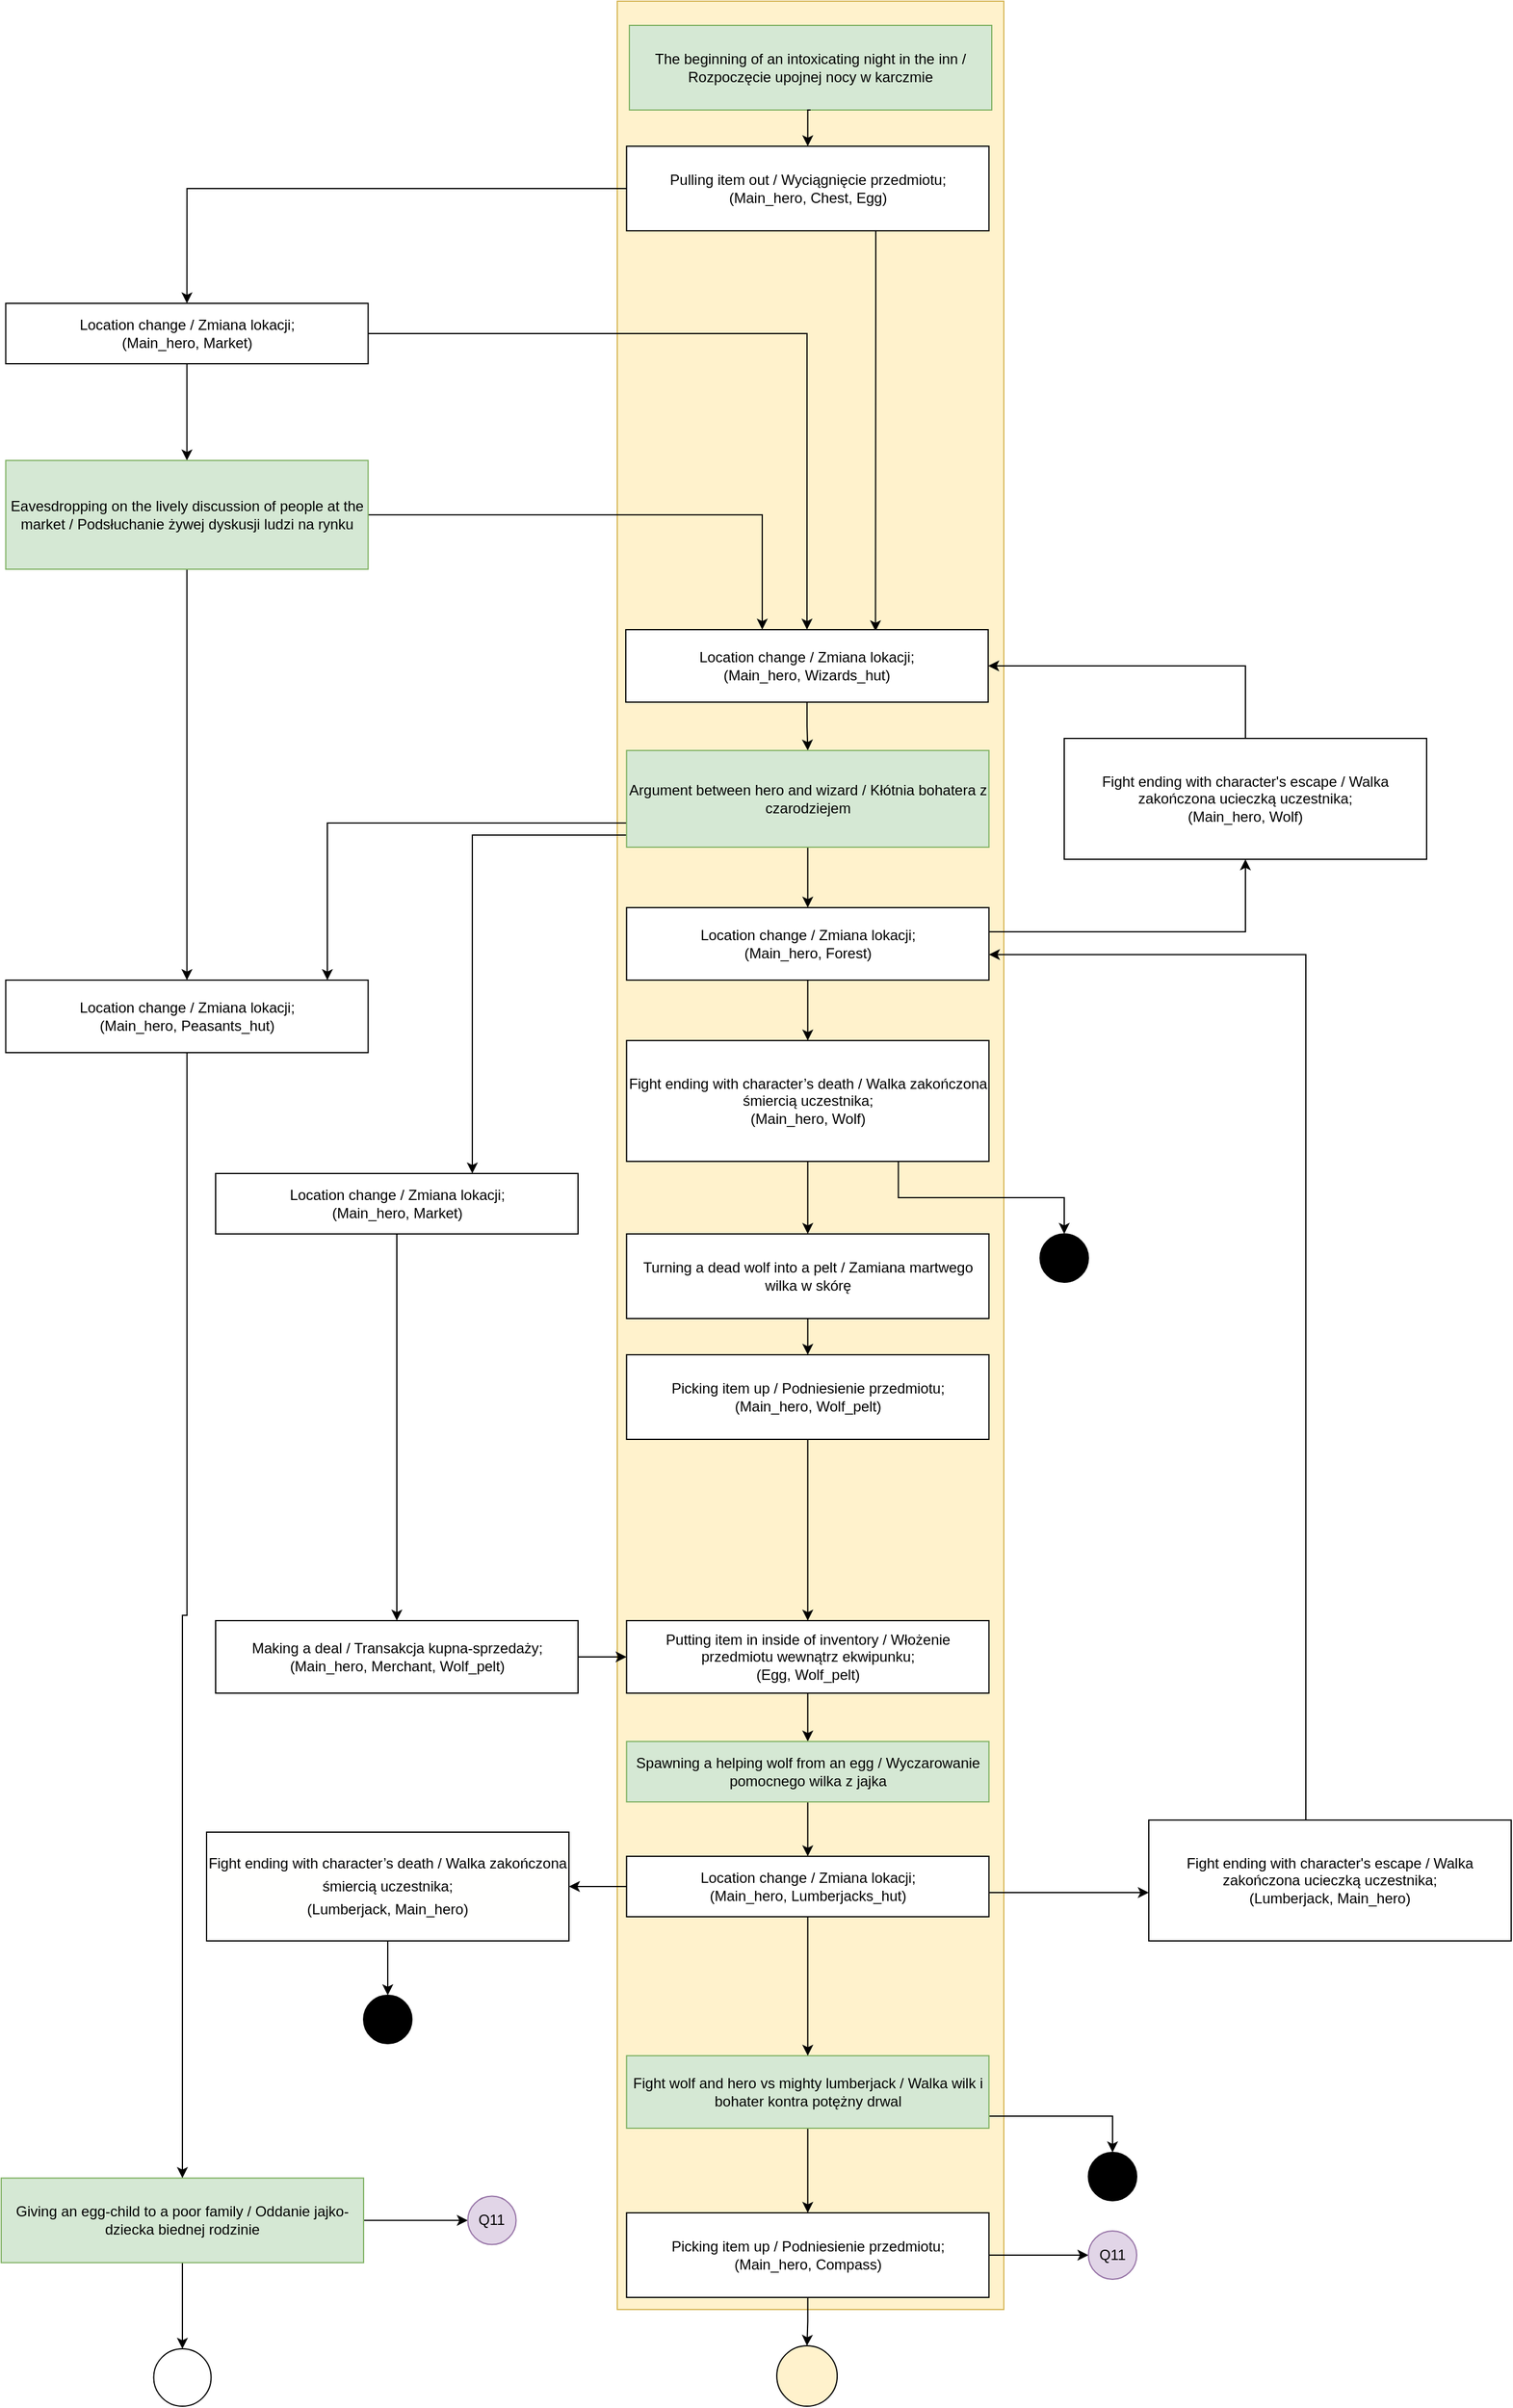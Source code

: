 <mxfile version="14.5.1" type="device"><diagram id="sCXUNewmYJT6j3QdDRjO" name="Strona-1"><mxGraphModel dx="3620" dy="3087" grid="1" gridSize="10" guides="1" tooltips="1" connect="1" arrows="1" fold="1" page="1" pageScale="1" pageWidth="3300" pageHeight="4681" math="0" shadow="0"><root><mxCell id="0"/><mxCell id="1" parent="0"/><mxCell id="I20IZk1b_oVyQ-gyRQ1O-70" value="" style="rounded=0;whiteSpace=wrap;html=1;strokeColor=#d6b656;fillColor=#fff2cc;" parent="1" vertex="1"><mxGeometry x="510" y="220" width="320" height="1910" as="geometry"/></mxCell><mxCell id="PScil6bDR08YBOtNOC46-1" value="The beginning of an intoxicating night in the inn / Rozpoczęcie upojnej nocy w karczmie" style="rounded=0;whiteSpace=wrap;html=1;fillColor=#d5e8d4;strokeColor=#82b366;" parent="1" vertex="1"><mxGeometry x="520" y="240" width="300" height="70" as="geometry"/></mxCell><mxCell id="I20IZk1b_oVyQ-gyRQ1O-64" style="edgeStyle=orthogonalEdgeStyle;rounded=0;orthogonalLoop=1;jettySize=auto;html=1;entryX=0.5;entryY=0;entryDx=0;entryDy=0;exitX=0.5;exitY=1;exitDx=0;exitDy=0;" parent="1" source="PScil6bDR08YBOtNOC46-1" target="PScil6bDR08YBOtNOC46-4" edge="1"><mxGeometry relative="1" as="geometry"><mxPoint x="673" y="320" as="sourcePoint"/></mxGeometry></mxCell><mxCell id="I20IZk1b_oVyQ-gyRQ1O-24" style="edgeStyle=orthogonalEdgeStyle;rounded=0;orthogonalLoop=1;jettySize=auto;html=1;entryX=0.5;entryY=0;entryDx=0;entryDy=0;" parent="1" source="PScil6bDR08YBOtNOC46-4" target="PScil6bDR08YBOtNOC46-5" edge="1"><mxGeometry relative="1" as="geometry"/></mxCell><mxCell id="Mo4uUBCzUZc1hWUlpZku-2" style="edgeStyle=orthogonalEdgeStyle;rounded=0;orthogonalLoop=1;jettySize=auto;html=1;entryX=0.689;entryY=0.022;entryDx=0;entryDy=0;entryPerimeter=0;" parent="1" source="PScil6bDR08YBOtNOC46-4" target="PScil6bDR08YBOtNOC46-7" edge="1"><mxGeometry relative="1" as="geometry"><Array as="points"><mxPoint x="724" y="470"/><mxPoint x="724" y="470"/></Array></mxGeometry></mxCell><mxCell id="PScil6bDR08YBOtNOC46-4" value="Pulling item out / Wyciągnięcie przedmiotu;&lt;br&gt;(Main_hero, Chest, Egg)" style="rounded=0;whiteSpace=wrap;html=1;" parent="1" vertex="1"><mxGeometry x="517.69" y="340" width="300" height="70" as="geometry"/></mxCell><mxCell id="I20IZk1b_oVyQ-gyRQ1O-25" style="edgeStyle=orthogonalEdgeStyle;rounded=0;orthogonalLoop=1;jettySize=auto;html=1;entryX=0.5;entryY=0;entryDx=0;entryDy=0;" parent="1" source="PScil6bDR08YBOtNOC46-5" target="PScil6bDR08YBOtNOC46-6" edge="1"><mxGeometry relative="1" as="geometry"/></mxCell><mxCell id="Mo4uUBCzUZc1hWUlpZku-1" style="edgeStyle=orthogonalEdgeStyle;rounded=0;orthogonalLoop=1;jettySize=auto;html=1;entryX=0.5;entryY=0;entryDx=0;entryDy=0;" parent="1" source="PScil6bDR08YBOtNOC46-5" target="PScil6bDR08YBOtNOC46-7" edge="1"><mxGeometry relative="1" as="geometry"/></mxCell><mxCell id="PScil6bDR08YBOtNOC46-5" value="Location change / Zmiana lokacji;&lt;br&gt;(Main_hero, Market)" style="rounded=0;whiteSpace=wrap;html=1;" parent="1" vertex="1"><mxGeometry x="3.75" y="470" width="300" height="50" as="geometry"/></mxCell><mxCell id="I20IZk1b_oVyQ-gyRQ1O-26" style="edgeStyle=orthogonalEdgeStyle;rounded=0;orthogonalLoop=1;jettySize=auto;html=1;" parent="1" source="PScil6bDR08YBOtNOC46-6" target="PScil6bDR08YBOtNOC46-7" edge="1"><mxGeometry relative="1" as="geometry"><Array as="points"><mxPoint x="630" y="645"/></Array></mxGeometry></mxCell><mxCell id="I20IZk1b_oVyQ-gyRQ1O-42" style="edgeStyle=orthogonalEdgeStyle;rounded=0;orthogonalLoop=1;jettySize=auto;html=1;" parent="1" source="PScil6bDR08YBOtNOC46-6" target="I20IZk1b_oVyQ-gyRQ1O-4" edge="1"><mxGeometry relative="1" as="geometry"/></mxCell><mxCell id="PScil6bDR08YBOtNOC46-6" value="Eavesdropping on the lively discussion of people at the market / Podsłuchanie żywej dyskusji ludzi na rynku" style="rounded=0;whiteSpace=wrap;html=1;fillColor=#d5e8d4;strokeColor=#82b366;" parent="1" vertex="1"><mxGeometry x="3.75" y="600" width="300" height="90" as="geometry"/></mxCell><mxCell id="P32bxCV0CZjJGW05coNk-10" style="edgeStyle=orthogonalEdgeStyle;rounded=0;orthogonalLoop=1;jettySize=auto;html=1;entryX=0.5;entryY=0;entryDx=0;entryDy=0;" parent="1" source="PScil6bDR08YBOtNOC46-7" target="PScil6bDR08YBOtNOC46-8" edge="1"><mxGeometry relative="1" as="geometry"/></mxCell><mxCell id="PScil6bDR08YBOtNOC46-7" value="Location change / Zmiana lokacji;&lt;br&gt;(Main_hero, Wizards_hut)" style="rounded=0;whiteSpace=wrap;html=1;" parent="1" vertex="1"><mxGeometry x="517.06" y="740" width="300" height="60" as="geometry"/></mxCell><mxCell id="I20IZk1b_oVyQ-gyRQ1O-43" style="edgeStyle=orthogonalEdgeStyle;rounded=0;orthogonalLoop=1;jettySize=auto;html=1;" parent="1" source="PScil6bDR08YBOtNOC46-8" target="I20IZk1b_oVyQ-gyRQ1O-4" edge="1"><mxGeometry relative="1" as="geometry"><Array as="points"><mxPoint x="270" y="900"/></Array></mxGeometry></mxCell><mxCell id="I20IZk1b_oVyQ-gyRQ1O-47" style="edgeStyle=orthogonalEdgeStyle;rounded=0;orthogonalLoop=1;jettySize=auto;html=1;" parent="1" source="PScil6bDR08YBOtNOC46-8" target="PScil6bDR08YBOtNOC46-13" edge="1"><mxGeometry relative="1" as="geometry"><Array as="points"><mxPoint x="390" y="910"/></Array></mxGeometry></mxCell><mxCell id="P32bxCV0CZjJGW05coNk-12" style="edgeStyle=orthogonalEdgeStyle;rounded=0;orthogonalLoop=1;jettySize=auto;html=1;" parent="1" source="PScil6bDR08YBOtNOC46-8" target="PScil6bDR08YBOtNOC46-11" edge="1"><mxGeometry relative="1" as="geometry"/></mxCell><mxCell id="PScil6bDR08YBOtNOC46-8" value="Argument between hero and wizard / Kłótnia bohatera z czarodziejem" style="rounded=0;whiteSpace=wrap;html=1;fillColor=#d5e8d4;strokeColor=#82b366;" parent="1" vertex="1"><mxGeometry x="517.69" y="840" width="300" height="80" as="geometry"/></mxCell><mxCell id="I20IZk1b_oVyQ-gyRQ1O-73" style="edgeStyle=orthogonalEdgeStyle;rounded=0;orthogonalLoop=1;jettySize=auto;html=1;" parent="1" source="PScil6bDR08YBOtNOC46-9" target="I20IZk1b_oVyQ-gyRQ1O-72" edge="1"><mxGeometry relative="1" as="geometry"/></mxCell><mxCell id="P32bxCV0CZjJGW05coNk-8" style="edgeStyle=orthogonalEdgeStyle;rounded=0;orthogonalLoop=1;jettySize=auto;html=1;" parent="1" source="PScil6bDR08YBOtNOC46-9" target="P32bxCV0CZjJGW05coNk-7" edge="1"><mxGeometry relative="1" as="geometry"/></mxCell><mxCell id="PScil6bDR08YBOtNOC46-9" value="Giving an egg-child to a poor family / Oddanie jajko-dziecka biednej rodzinie" style="rounded=0;whiteSpace=wrap;html=1;fillColor=#d5e8d4;strokeColor=#82b366;" parent="1" vertex="1"><mxGeometry y="2021.25" width="300" height="70" as="geometry"/></mxCell><mxCell id="I20IZk1b_oVyQ-gyRQ1O-49" style="edgeStyle=orthogonalEdgeStyle;rounded=0;orthogonalLoop=1;jettySize=auto;html=1;entryX=0;entryY=0.5;entryDx=0;entryDy=0;" parent="1" source="PScil6bDR08YBOtNOC46-10" target="PScil6bDR08YBOtNOC46-19" edge="1"><mxGeometry relative="1" as="geometry"><mxPoint x="517.69" y="1495" as="targetPoint"/></mxGeometry></mxCell><mxCell id="PScil6bDR08YBOtNOC46-10" value="Making a deal / Transakcja kupna-sprzedaży;&lt;br&gt;(Main_hero, Merchant, Wolf_pelt)" style="rounded=0;whiteSpace=wrap;html=1;" parent="1" vertex="1"><mxGeometry x="177.5" y="1560" width="300" height="60" as="geometry"/></mxCell><mxCell id="I20IZk1b_oVyQ-gyRQ1O-29" style="edgeStyle=orthogonalEdgeStyle;rounded=0;orthogonalLoop=1;jettySize=auto;html=1;entryX=0.5;entryY=0;entryDx=0;entryDy=0;" parent="1" source="PScil6bDR08YBOtNOC46-11" target="PScil6bDR08YBOtNOC46-12" edge="1"><mxGeometry relative="1" as="geometry"/></mxCell><mxCell id="I20IZk1b_oVyQ-gyRQ1O-56" style="edgeStyle=orthogonalEdgeStyle;rounded=0;orthogonalLoop=1;jettySize=auto;html=1;" parent="1" source="PScil6bDR08YBOtNOC46-11" target="I20IZk1b_oVyQ-gyRQ1O-52" edge="1"><mxGeometry relative="1" as="geometry"><Array as="points"><mxPoint x="1030" y="990"/></Array></mxGeometry></mxCell><mxCell id="PScil6bDR08YBOtNOC46-11" value="Location change / Zmiana lokacji;&lt;br&gt;(Main_hero, Forest)" style="rounded=0;whiteSpace=wrap;html=1;" parent="1" vertex="1"><mxGeometry x="517.69" y="970" width="300" height="60" as="geometry"/></mxCell><mxCell id="I20IZk1b_oVyQ-gyRQ1O-30" style="edgeStyle=orthogonalEdgeStyle;rounded=0;orthogonalLoop=1;jettySize=auto;html=1;entryX=0.5;entryY=0;entryDx=0;entryDy=0;" parent="1" source="PScil6bDR08YBOtNOC46-12" target="PScil6bDR08YBOtNOC46-14" edge="1"><mxGeometry relative="1" as="geometry"/></mxCell><mxCell id="I20IZk1b_oVyQ-gyRQ1O-69" style="edgeStyle=orthogonalEdgeStyle;rounded=0;orthogonalLoop=1;jettySize=auto;html=1;exitX=0.75;exitY=1;exitDx=0;exitDy=0;" parent="1" source="PScil6bDR08YBOtNOC46-12" target="I20IZk1b_oVyQ-gyRQ1O-54" edge="1"><mxGeometry relative="1" as="geometry"><Array as="points"/></mxGeometry></mxCell><mxCell id="PScil6bDR08YBOtNOC46-12" value="Fight ending with character’s death / Walka zakończona śmiercią uczestnika;&lt;br&gt;(Main_hero, Wolf)" style="rounded=0;whiteSpace=wrap;html=1;" parent="1" vertex="1"><mxGeometry x="517.69" y="1080" width="300" height="100" as="geometry"/></mxCell><mxCell id="I20IZk1b_oVyQ-gyRQ1O-48" style="edgeStyle=orthogonalEdgeStyle;rounded=0;orthogonalLoop=1;jettySize=auto;html=1;" parent="1" source="PScil6bDR08YBOtNOC46-13" target="PScil6bDR08YBOtNOC46-10" edge="1"><mxGeometry relative="1" as="geometry"/></mxCell><mxCell id="PScil6bDR08YBOtNOC46-13" value="Location change / Zmiana lokacji;&lt;br&gt;(Main_hero, Market)" style="rounded=0;whiteSpace=wrap;html=1;" parent="1" vertex="1"><mxGeometry x="177.5" y="1190" width="300" height="50" as="geometry"/></mxCell><mxCell id="I20IZk1b_oVyQ-gyRQ1O-31" style="edgeStyle=orthogonalEdgeStyle;rounded=0;orthogonalLoop=1;jettySize=auto;html=1;entryX=0.5;entryY=0;entryDx=0;entryDy=0;" parent="1" source="PScil6bDR08YBOtNOC46-14" target="PScil6bDR08YBOtNOC46-15" edge="1"><mxGeometry relative="1" as="geometry"/></mxCell><mxCell id="PScil6bDR08YBOtNOC46-14" value="Turning a dead wolf into a pelt / Zamiana martwego wilka w skórę" style="rounded=0;whiteSpace=wrap;html=1;" parent="1" vertex="1"><mxGeometry x="517.69" y="1240" width="300" height="70" as="geometry"/></mxCell><mxCell id="I20IZk1b_oVyQ-gyRQ1O-32" style="edgeStyle=orthogonalEdgeStyle;rounded=0;orthogonalLoop=1;jettySize=auto;html=1;entryX=0.5;entryY=0;entryDx=0;entryDy=0;" parent="1" source="PScil6bDR08YBOtNOC46-15" target="PScil6bDR08YBOtNOC46-19" edge="1"><mxGeometry relative="1" as="geometry"><Array as="points"/><mxPoint x="667.69" y="1470" as="targetPoint"/></mxGeometry></mxCell><mxCell id="PScil6bDR08YBOtNOC46-15" value="Picking item up / Podniesienie przedmiotu;&lt;br&gt;(Main_hero, Wolf_pelt)" style="rounded=0;whiteSpace=wrap;html=1;" parent="1" vertex="1"><mxGeometry x="517.69" y="1340" width="300" height="70" as="geometry"/></mxCell><mxCell id="P32bxCV0CZjJGW05coNk-15" style="edgeStyle=orthogonalEdgeStyle;rounded=0;orthogonalLoop=1;jettySize=auto;html=1;" parent="1" source="PScil6bDR08YBOtNOC46-19" target="PScil6bDR08YBOtNOC46-23" edge="1"><mxGeometry relative="1" as="geometry"/></mxCell><mxCell id="PScil6bDR08YBOtNOC46-19" value="Putting item in inside of inventory / Włożenie przedmiotu wewnątrz ekwipunku;&lt;br&gt;(Egg, Wolf_pelt)" style="rounded=0;whiteSpace=wrap;html=1;" parent="1" vertex="1"><mxGeometry x="517.69" y="1560" width="300" height="60" as="geometry"/></mxCell><mxCell id="xSerr6F36NnZc5ic7j8R-9" style="edgeStyle=orthogonalEdgeStyle;rounded=0;orthogonalLoop=1;jettySize=auto;html=1;fontFamily=Helvetica;fontSize=12;" parent="1" source="PScil6bDR08YBOtNOC46-20" target="xSerr6F36NnZc5ic7j8R-1" edge="1"><mxGeometry relative="1" as="geometry"/></mxCell><mxCell id="xSerr6F36NnZc5ic7j8R-12" style="edgeStyle=orthogonalEdgeStyle;rounded=0;orthogonalLoop=1;jettySize=auto;html=1;fontFamily=Helvetica;fontSize=12;" parent="1" source="PScil6bDR08YBOtNOC46-20" target="xSerr6F36NnZc5ic7j8R-11" edge="1"><mxGeometry relative="1" as="geometry"><Array as="points"><mxPoint x="900" y="1785"/><mxPoint x="900" y="1785"/></Array></mxGeometry></mxCell><mxCell id="PScil6bDR08YBOtNOC46-20" value="Location change / Zmiana lokacji;&lt;br&gt;(Main_hero, Lumberjacks_hut)" style="rounded=0;whiteSpace=wrap;html=1;" parent="1" vertex="1"><mxGeometry x="517.69" y="1755" width="300" height="50" as="geometry"/></mxCell><mxCell id="I20IZk1b_oVyQ-gyRQ1O-39" style="edgeStyle=orthogonalEdgeStyle;rounded=0;orthogonalLoop=1;jettySize=auto;html=1;entryX=0.5;entryY=0;entryDx=0;entryDy=0;" parent="1" source="PScil6bDR08YBOtNOC46-21" target="PScil6bDR08YBOtNOC46-22" edge="1"><mxGeometry relative="1" as="geometry"/></mxCell><mxCell id="I20IZk1b_oVyQ-gyRQ1O-68" style="edgeStyle=orthogonalEdgeStyle;rounded=0;orthogonalLoop=1;jettySize=auto;html=1;" parent="1" source="PScil6bDR08YBOtNOC46-21" target="I20IZk1b_oVyQ-gyRQ1O-67" edge="1"><mxGeometry relative="1" as="geometry"><Array as="points"><mxPoint x="779" y="1970"/><mxPoint x="779" y="1970"/></Array></mxGeometry></mxCell><mxCell id="PScil6bDR08YBOtNOC46-21" value="Fight wolf and hero vs mighty lumberjack / Walka wilk i bohater kontra potężny drwal" style="rounded=0;whiteSpace=wrap;html=1;fillColor=#d5e8d4;strokeColor=#82b366;" parent="1" vertex="1"><mxGeometry x="517.69" y="1920" width="300" height="60" as="geometry"/></mxCell><mxCell id="P32bxCV0CZjJGW05coNk-9" style="edgeStyle=orthogonalEdgeStyle;rounded=0;orthogonalLoop=1;jettySize=auto;html=1;entryX=0.5;entryY=0;entryDx=0;entryDy=0;" parent="1" source="PScil6bDR08YBOtNOC46-22" target="I20IZk1b_oVyQ-gyRQ1O-2" edge="1"><mxGeometry relative="1" as="geometry"/></mxCell><mxCell id="P32bxCV0CZjJGW05coNk-24" style="edgeStyle=orthogonalEdgeStyle;rounded=0;orthogonalLoop=1;jettySize=auto;html=1;entryX=0;entryY=0.5;entryDx=0;entryDy=0;" parent="1" source="PScil6bDR08YBOtNOC46-22" target="P32bxCV0CZjJGW05coNk-4" edge="1"><mxGeometry relative="1" as="geometry"/></mxCell><mxCell id="PScil6bDR08YBOtNOC46-22" value="Picking item up / Podniesienie przedmiotu;&lt;br&gt;(Main_hero, Compass)" style="rounded=0;whiteSpace=wrap;html=1;" parent="1" vertex="1"><mxGeometry x="517.69" y="2050" width="300" height="70" as="geometry"/></mxCell><mxCell id="P32bxCV0CZjJGW05coNk-16" style="edgeStyle=orthogonalEdgeStyle;rounded=0;orthogonalLoop=1;jettySize=auto;html=1;entryX=0.5;entryY=0;entryDx=0;entryDy=0;" parent="1" source="PScil6bDR08YBOtNOC46-23" target="PScil6bDR08YBOtNOC46-20" edge="1"><mxGeometry relative="1" as="geometry"/></mxCell><mxCell id="PScil6bDR08YBOtNOC46-23" value="Spawning a helping wolf from an egg / Wyczarowanie pomocnego wilka z jajka" style="rounded=0;whiteSpace=wrap;html=1;fillColor=#d5e8d4;strokeColor=#82b366;" parent="1" vertex="1"><mxGeometry x="517.69" y="1660" width="300" height="50" as="geometry"/></mxCell><mxCell id="I20IZk1b_oVyQ-gyRQ1O-38" style="edgeStyle=orthogonalEdgeStyle;rounded=0;orthogonalLoop=1;jettySize=auto;html=1;exitX=0.5;exitY=1;exitDx=0;exitDy=0;" parent="1" source="PScil6bDR08YBOtNOC46-20" target="PScil6bDR08YBOtNOC46-21" edge="1"><mxGeometry relative="1" as="geometry"><mxPoint x="672" y="1870" as="targetPoint"/><mxPoint x="658.4" y="1860" as="sourcePoint"/></mxGeometry></mxCell><mxCell id="I20IZk1b_oVyQ-gyRQ1O-2" value="" style="ellipse;whiteSpace=wrap;html=1;aspect=fixed;fillColor=#fff2cc;strokeColor=#000000;" parent="1" vertex="1"><mxGeometry x="642.06" y="2160" width="50" height="50" as="geometry"/></mxCell><mxCell id="I20IZk1b_oVyQ-gyRQ1O-44" style="edgeStyle=orthogonalEdgeStyle;rounded=0;orthogonalLoop=1;jettySize=auto;html=1;entryX=0.5;entryY=0;entryDx=0;entryDy=0;" parent="1" source="I20IZk1b_oVyQ-gyRQ1O-4" target="PScil6bDR08YBOtNOC46-9" edge="1"><mxGeometry relative="1" as="geometry"/></mxCell><mxCell id="I20IZk1b_oVyQ-gyRQ1O-4" value="Location change / Zmiana lokacji;&lt;br&gt;(Main_hero, Peasants_hut)" style="rounded=0;whiteSpace=wrap;html=1;strokeColor=#000000;" parent="1" vertex="1"><mxGeometry x="3.75" y="1030" width="300" height="60" as="geometry"/></mxCell><mxCell id="I20IZk1b_oVyQ-gyRQ1O-61" style="edgeStyle=orthogonalEdgeStyle;rounded=0;orthogonalLoop=1;jettySize=auto;html=1;entryX=1;entryY=0.5;entryDx=0;entryDy=0;exitX=0.5;exitY=0;exitDx=0;exitDy=0;" parent="1" source="I20IZk1b_oVyQ-gyRQ1O-52" target="PScil6bDR08YBOtNOC46-7" edge="1"><mxGeometry relative="1" as="geometry"><mxPoint x="995" y="840" as="targetPoint"/><Array as="points"><mxPoint x="1030" y="770"/></Array></mxGeometry></mxCell><mxCell id="I20IZk1b_oVyQ-gyRQ1O-52" value="Fight ending with character's escape / Walka zakończona ucieczką uczestnika;&lt;br&gt;(Main_hero, Wolf)" style="rounded=0;whiteSpace=wrap;html=1;strokeColor=#000000;" parent="1" vertex="1"><mxGeometry x="880" y="830" width="300" height="100" as="geometry"/></mxCell><mxCell id="I20IZk1b_oVyQ-gyRQ1O-54" value="" style="ellipse;whiteSpace=wrap;html=1;aspect=fixed;fillColor=#000000;" parent="1" vertex="1"><mxGeometry x="860" y="1240" width="40" height="40" as="geometry"/></mxCell><mxCell id="I20IZk1b_oVyQ-gyRQ1O-67" value="" style="ellipse;whiteSpace=wrap;html=1;aspect=fixed;strokeColor=#000000;fillColor=#000000;" parent="1" vertex="1"><mxGeometry x="900" y="2000" width="40" height="40" as="geometry"/></mxCell><mxCell id="I20IZk1b_oVyQ-gyRQ1O-72" value="" style="ellipse;whiteSpace=wrap;html=1;aspect=fixed;" parent="1" vertex="1"><mxGeometry x="126.25" y="2162.5" width="47.5" height="47.5" as="geometry"/></mxCell><mxCell id="xSerr6F36NnZc5ic7j8R-5" style="edgeStyle=orthogonalEdgeStyle;rounded=0;orthogonalLoop=1;jettySize=auto;html=1;fontFamily=Helvetica;fontSize=12;" parent="1" source="xSerr6F36NnZc5ic7j8R-1" target="xSerr6F36NnZc5ic7j8R-4" edge="1"><mxGeometry relative="1" as="geometry"/></mxCell><mxCell id="xSerr6F36NnZc5ic7j8R-1" value="&lt;div style=&quot;background-color: rgb(255, 255, 254); line-height: 19px;&quot;&gt;&lt;font style=&quot;font-size: 12px;&quot;&gt;Fight ending with character’s death / Walka zakończona śmiercią uczestnika;&lt;/font&gt;&lt;/div&gt;&lt;div style=&quot;background-color: rgb(255, 255, 254); line-height: 19px;&quot;&gt;&lt;font style=&quot;font-size: 12px;&quot;&gt;(Lumberjack, Main_hero)&lt;/font&gt;&lt;/div&gt;" style="rounded=0;whiteSpace=wrap;html=1;strokeColor=#000000;fillColor=#FFFFFF;" parent="1" vertex="1"><mxGeometry x="170" y="1735" width="300" height="90" as="geometry"/></mxCell><mxCell id="xSerr6F36NnZc5ic7j8R-4" value="" style="ellipse;whiteSpace=wrap;html=1;aspect=fixed;strokeColor=#000000;fillColor=#000000;" parent="1" vertex="1"><mxGeometry x="300" y="1870" width="40" height="40" as="geometry"/></mxCell><mxCell id="Mo4uUBCzUZc1hWUlpZku-3" style="edgeStyle=orthogonalEdgeStyle;rounded=0;orthogonalLoop=1;jettySize=auto;html=1;entryX=1;entryY=0.648;entryDx=0;entryDy=0;entryPerimeter=0;" parent="1" source="xSerr6F36NnZc5ic7j8R-11" target="PScil6bDR08YBOtNOC46-11" edge="1"><mxGeometry relative="1" as="geometry"><Array as="points"><mxPoint x="1080" y="1009"/></Array></mxGeometry></mxCell><mxCell id="xSerr6F36NnZc5ic7j8R-11" value="Fight ending with character's escape / Walka zakończona ucieczką uczestnika;&lt;br&gt;(Lumberjack, Main_hero)" style="rounded=0;whiteSpace=wrap;html=1;strokeColor=#000000;" parent="1" vertex="1"><mxGeometry x="950" y="1725" width="300" height="100" as="geometry"/></mxCell><mxCell id="P32bxCV0CZjJGW05coNk-4" value="Q11" style="ellipse;whiteSpace=wrap;html=1;aspect=fixed;strokeColor=#9673a6;fillColor=#e1d5e7;" parent="1" vertex="1"><mxGeometry x="900" y="2065" width="40" height="40" as="geometry"/></mxCell><mxCell id="P32bxCV0CZjJGW05coNk-7" value="Q11" style="ellipse;whiteSpace=wrap;html=1;aspect=fixed;strokeColor=#9673a6;fillColor=#e1d5e7;" parent="1" vertex="1"><mxGeometry x="386.25" y="2036.25" width="40" height="40" as="geometry"/></mxCell></root></mxGraphModel></diagram></mxfile>